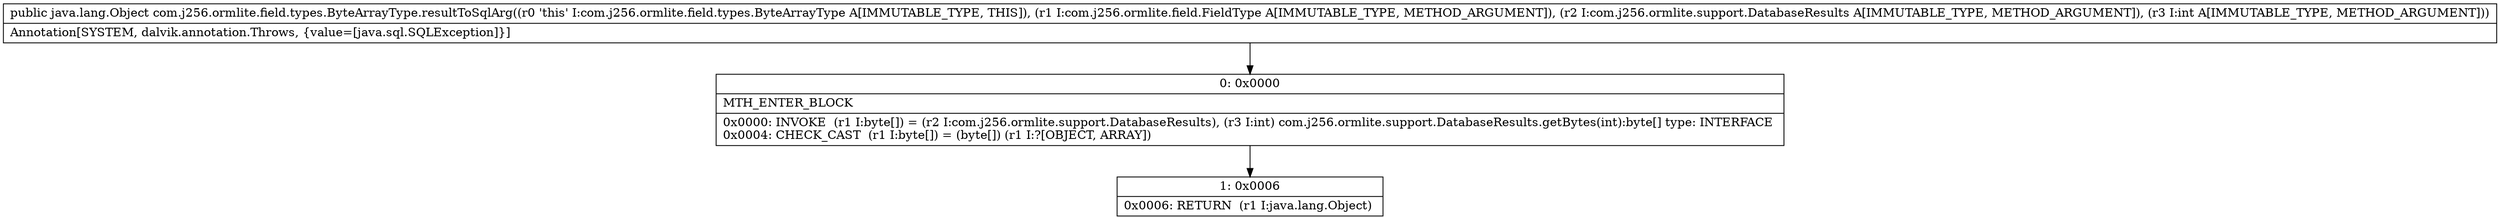 digraph "CFG forcom.j256.ormlite.field.types.ByteArrayType.resultToSqlArg(Lcom\/j256\/ormlite\/field\/FieldType;Lcom\/j256\/ormlite\/support\/DatabaseResults;I)Ljava\/lang\/Object;" {
Node_0 [shape=record,label="{0\:\ 0x0000|MTH_ENTER_BLOCK\l|0x0000: INVOKE  (r1 I:byte[]) = (r2 I:com.j256.ormlite.support.DatabaseResults), (r3 I:int) com.j256.ormlite.support.DatabaseResults.getBytes(int):byte[] type: INTERFACE \l0x0004: CHECK_CAST  (r1 I:byte[]) = (byte[]) (r1 I:?[OBJECT, ARRAY]) \l}"];
Node_1 [shape=record,label="{1\:\ 0x0006|0x0006: RETURN  (r1 I:java.lang.Object) \l}"];
MethodNode[shape=record,label="{public java.lang.Object com.j256.ormlite.field.types.ByteArrayType.resultToSqlArg((r0 'this' I:com.j256.ormlite.field.types.ByteArrayType A[IMMUTABLE_TYPE, THIS]), (r1 I:com.j256.ormlite.field.FieldType A[IMMUTABLE_TYPE, METHOD_ARGUMENT]), (r2 I:com.j256.ormlite.support.DatabaseResults A[IMMUTABLE_TYPE, METHOD_ARGUMENT]), (r3 I:int A[IMMUTABLE_TYPE, METHOD_ARGUMENT]))  | Annotation[SYSTEM, dalvik.annotation.Throws, \{value=[java.sql.SQLException]\}]\l}"];
MethodNode -> Node_0;
Node_0 -> Node_1;
}

